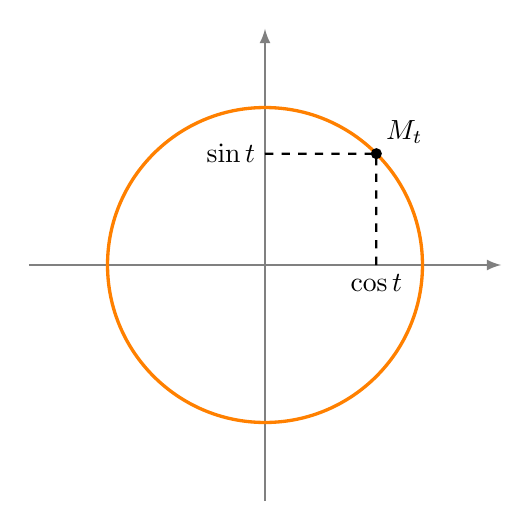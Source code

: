 \begin{tikzpicture}[scale=2]
  \def\xmin{-1.5}; 
  \def\xmax{+1.5}; 
  \def\ymin{-1.5}; 
  \def\ymax{+1.5};
% \draw[help lines] (\xmin,\ymin) grid (\xmax,\ymax);
  \draw[->,>=latex,thick,gray] (\xmin,0)--(\xmax,0);
  \draw[->,>=latex,thick,gray] (0,\ymin)--(0,\ymax);
  
  \draw[very thick, color=orange] (0,0) circle (1);

  \coordinate (M) at (45:1);
  \fill (M) circle (1pt);
  \node at (M) [above right] {$M_t$};  

 \draw[thick,dashed] (0.707,0)--(M);
 \draw[thick,dashed] (0,0.707)--(M); 
  
  \node at (0.707,0) [below] {$\cos t$};   
  \node at (0,0.707) [left] {$\sin t$};  
\end{tikzpicture}
